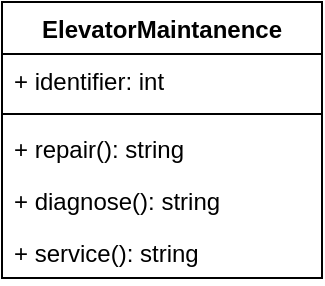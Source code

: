 <mxfile version="20.4.0" type="github">
  <diagram id="iSYJTPDAchybMHsmtIqF" name="Page-1">
    <mxGraphModel dx="395" dy="267" grid="1" gridSize="10" guides="1" tooltips="1" connect="1" arrows="1" fold="1" page="1" pageScale="1" pageWidth="827" pageHeight="1169" math="0" shadow="0">
      <root>
        <mxCell id="0" />
        <mxCell id="1" parent="0" />
        <mxCell id="DSNujya7WwsQg_daH-IU-1" value="ElevatorMaintanence" style="swimlane;fontStyle=1;align=center;verticalAlign=top;childLayout=stackLayout;horizontal=1;startSize=26;horizontalStack=0;resizeParent=1;resizeParentMax=0;resizeLast=0;collapsible=1;marginBottom=0;" vertex="1" parent="1">
          <mxGeometry x="254" y="180" width="160" height="138" as="geometry" />
        </mxCell>
        <mxCell id="DSNujya7WwsQg_daH-IU-7" value="+ identifier: int&#xa;" style="text;strokeColor=none;fillColor=none;align=left;verticalAlign=top;spacingLeft=4;spacingRight=4;overflow=hidden;rotatable=0;points=[[0,0.5],[1,0.5]];portConstraint=eastwest;" vertex="1" parent="DSNujya7WwsQg_daH-IU-1">
          <mxGeometry y="26" width="160" height="26" as="geometry" />
        </mxCell>
        <mxCell id="DSNujya7WwsQg_daH-IU-3" value="" style="line;strokeWidth=1;fillColor=none;align=left;verticalAlign=middle;spacingTop=-1;spacingLeft=3;spacingRight=3;rotatable=0;labelPosition=right;points=[];portConstraint=eastwest;strokeColor=inherit;" vertex="1" parent="DSNujya7WwsQg_daH-IU-1">
          <mxGeometry y="52" width="160" height="8" as="geometry" />
        </mxCell>
        <mxCell id="DSNujya7WwsQg_daH-IU-12" value="+ repair(): string" style="text;strokeColor=none;fillColor=none;align=left;verticalAlign=top;spacingLeft=4;spacingRight=4;overflow=hidden;rotatable=0;points=[[0,0.5],[1,0.5]];portConstraint=eastwest;" vertex="1" parent="DSNujya7WwsQg_daH-IU-1">
          <mxGeometry y="60" width="160" height="26" as="geometry" />
        </mxCell>
        <mxCell id="DSNujya7WwsQg_daH-IU-11" value="+ diagnose(): string" style="text;strokeColor=none;fillColor=none;align=left;verticalAlign=top;spacingLeft=4;spacingRight=4;overflow=hidden;rotatable=0;points=[[0,0.5],[1,0.5]];portConstraint=eastwest;" vertex="1" parent="DSNujya7WwsQg_daH-IU-1">
          <mxGeometry y="86" width="160" height="26" as="geometry" />
        </mxCell>
        <mxCell id="DSNujya7WwsQg_daH-IU-4" value="+ service(): string" style="text;strokeColor=none;fillColor=none;align=left;verticalAlign=top;spacingLeft=4;spacingRight=4;overflow=hidden;rotatable=0;points=[[0,0.5],[1,0.5]];portConstraint=eastwest;" vertex="1" parent="DSNujya7WwsQg_daH-IU-1">
          <mxGeometry y="112" width="160" height="26" as="geometry" />
        </mxCell>
      </root>
    </mxGraphModel>
  </diagram>
</mxfile>
